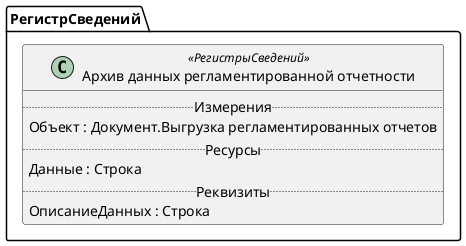 ﻿@startuml АрхивДанныхРегламентированнойОтчетности
'!include templates.wsd
'..\include templates.wsd
class РегистрСведений.АрхивДанныхРегламентированнойОтчетности as "Архив данных регламентированной отчетности" <<РегистрыСведений>>
{
..Измерения..
Объект : Документ.Выгрузка регламентированных отчетов
..Ресурсы..
Данные : Строка
..Реквизиты..
ОписаниеДанных : Строка
}
@enduml
